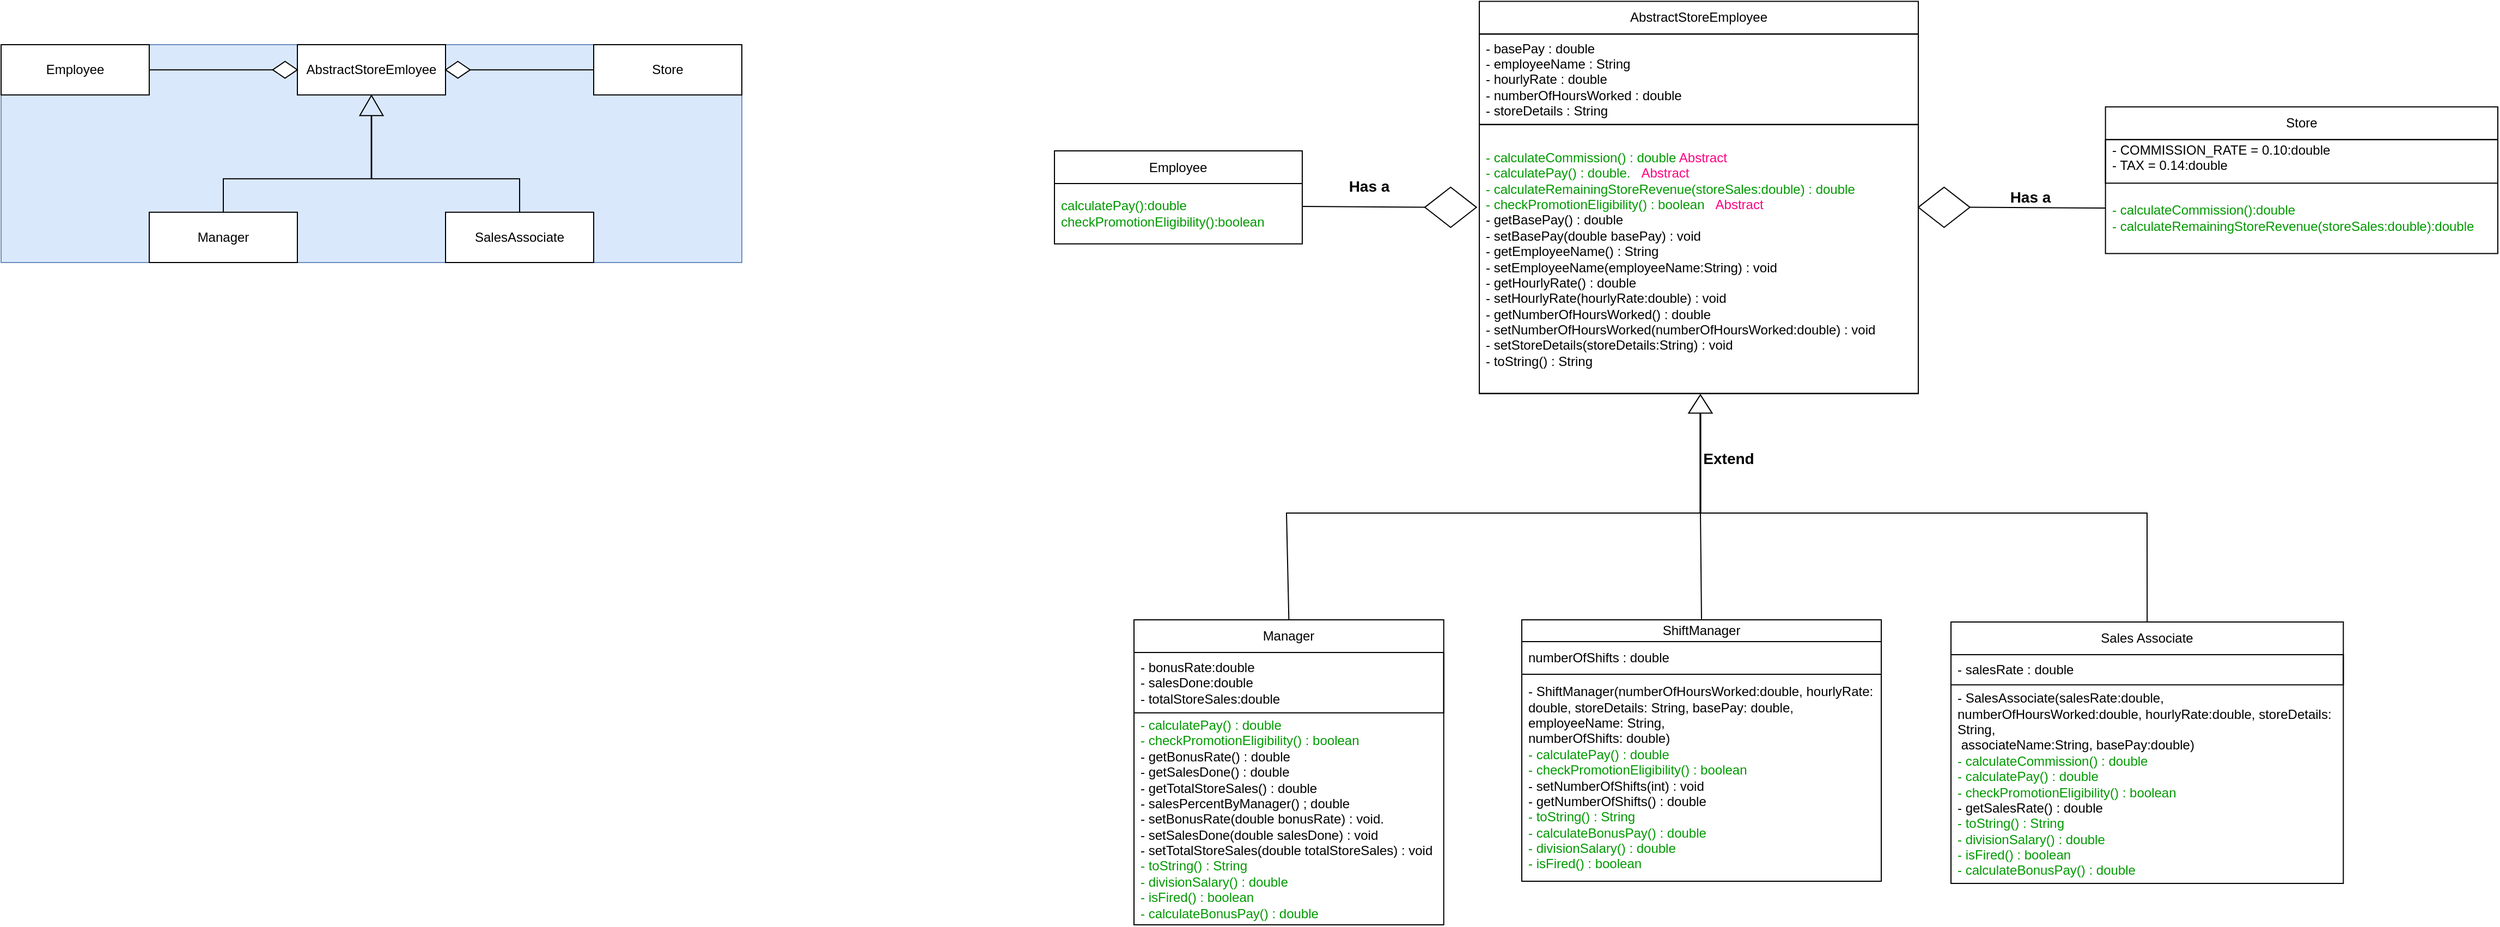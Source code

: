 <mxfile version="24.0.2" type="device">
  <diagram name="Page-1" id="tONj9cyVCDvCkjT258Fm">
    <mxGraphModel dx="2237" dy="928" grid="1" gridSize="10" guides="1" tooltips="1" connect="1" arrows="1" fold="1" page="1" pageScale="1" pageWidth="850" pageHeight="1100" background="none" math="0" shadow="0">
      <root>
        <mxCell id="0" />
        <mxCell id="1" parent="0" />
        <mxCell id="oH8MbJs47dyycXAYlvzZ-33" value="" style="group;fillColor=#dae8fc;strokeColor=#6c8ebf;" parent="1" vertex="1" connectable="0">
          <mxGeometry x="40" y="80" width="680" height="200" as="geometry" />
        </mxCell>
        <mxCell id="oH8MbJs47dyycXAYlvzZ-1" value="Employee" style="rounded=0;whiteSpace=wrap;html=1;" parent="oH8MbJs47dyycXAYlvzZ-33" vertex="1">
          <mxGeometry width="136" height="46.154" as="geometry" />
        </mxCell>
        <mxCell id="oH8MbJs47dyycXAYlvzZ-2" value="Store" style="rounded=0;whiteSpace=wrap;html=1;" parent="oH8MbJs47dyycXAYlvzZ-33" vertex="1">
          <mxGeometry x="544" width="136" height="46.154" as="geometry" />
        </mxCell>
        <mxCell id="oH8MbJs47dyycXAYlvzZ-3" value="AbstractStoreEmloyee" style="rounded=0;whiteSpace=wrap;html=1;" parent="oH8MbJs47dyycXAYlvzZ-33" vertex="1">
          <mxGeometry x="272" width="136" height="46.154" as="geometry" />
        </mxCell>
        <mxCell id="oH8MbJs47dyycXAYlvzZ-4" value="Manager" style="rounded=0;whiteSpace=wrap;html=1;" parent="oH8MbJs47dyycXAYlvzZ-33" vertex="1">
          <mxGeometry x="136" y="153.846" width="136" height="46.154" as="geometry" />
        </mxCell>
        <mxCell id="oH8MbJs47dyycXAYlvzZ-5" value="SalesAssociate" style="rounded=0;whiteSpace=wrap;html=1;" parent="oH8MbJs47dyycXAYlvzZ-33" vertex="1">
          <mxGeometry x="408" y="153.846" width="136" height="46.154" as="geometry" />
        </mxCell>
        <mxCell id="oH8MbJs47dyycXAYlvzZ-15" value="" style="endArrow=none;html=1;rounded=0;exitX=0.5;exitY=0;exitDx=0;exitDy=0;entryX=0.5;entryY=0;entryDx=0;entryDy=0;" parent="oH8MbJs47dyycXAYlvzZ-33" source="oH8MbJs47dyycXAYlvzZ-4" target="oH8MbJs47dyycXAYlvzZ-5" edge="1">
          <mxGeometry width="50" height="50" relative="1" as="geometry">
            <mxPoint x="204" y="146.154" as="sourcePoint" />
            <mxPoint x="362.667" y="138.462" as="targetPoint" />
            <Array as="points">
              <mxPoint x="204" y="123.077" />
              <mxPoint x="340" y="123.077" />
              <mxPoint x="476" y="123.077" />
            </Array>
          </mxGeometry>
        </mxCell>
        <mxCell id="oH8MbJs47dyycXAYlvzZ-22" value="" style="shape=flexArrow;endArrow=classic;html=1;rounded=0;entryX=0.5;entryY=1;entryDx=0;entryDy=0;width=0.4;endSize=5.812;" parent="oH8MbJs47dyycXAYlvzZ-33" target="oH8MbJs47dyycXAYlvzZ-3" edge="1">
          <mxGeometry width="50" height="50" relative="1" as="geometry">
            <mxPoint x="340" y="123.077" as="sourcePoint" />
            <mxPoint x="385.333" y="53.846" as="targetPoint" />
          </mxGeometry>
        </mxCell>
        <mxCell id="oH8MbJs47dyycXAYlvzZ-26" value="" style="group" parent="oH8MbJs47dyycXAYlvzZ-33" vertex="1" connectable="0">
          <mxGeometry x="408" y="15.385" width="22.667" height="15.385" as="geometry" />
        </mxCell>
        <mxCell id="oH8MbJs47dyycXAYlvzZ-23" value="" style="rhombus;whiteSpace=wrap;html=1;" parent="oH8MbJs47dyycXAYlvzZ-26" vertex="1">
          <mxGeometry width="22.667" height="15.385" as="geometry" />
        </mxCell>
        <mxCell id="oH8MbJs47dyycXAYlvzZ-25" value="" style="endArrow=none;html=1;rounded=0;entryX=0;entryY=0.5;entryDx=0;entryDy=0;" parent="oH8MbJs47dyycXAYlvzZ-26" target="oH8MbJs47dyycXAYlvzZ-2" edge="1">
          <mxGeometry width="50" height="50" relative="1" as="geometry">
            <mxPoint x="22.667" y="7.692" as="sourcePoint" />
            <mxPoint x="68" y="-30.769" as="targetPoint" />
          </mxGeometry>
        </mxCell>
        <mxCell id="oH8MbJs47dyycXAYlvzZ-31" value="" style="rhombus;whiteSpace=wrap;html=1;rotation=-180;" parent="oH8MbJs47dyycXAYlvzZ-33" vertex="1">
          <mxGeometry x="249.333" y="15.385" width="22.667" height="15.385" as="geometry" />
        </mxCell>
        <mxCell id="oH8MbJs47dyycXAYlvzZ-32" value="" style="endArrow=none;html=1;rounded=0;entryX=1;entryY=0.5;entryDx=0;entryDy=0;" parent="oH8MbJs47dyycXAYlvzZ-33" target="oH8MbJs47dyycXAYlvzZ-1" edge="1">
          <mxGeometry width="50" height="50" relative="1" as="geometry">
            <mxPoint x="249.333" y="23.077" as="sourcePoint" />
            <mxPoint x="164.333" y="19.231" as="targetPoint" />
          </mxGeometry>
        </mxCell>
        <mxCell id="oH8MbJs47dyycXAYlvzZ-64" value="" style="group" parent="1" vertex="1" connectable="0">
          <mxGeometry x="1050" y="40" width="1282.001" height="848.001" as="geometry" />
        </mxCell>
        <mxCell id="oH8MbJs47dyycXAYlvzZ-34" value="AbstractStoreEmployee" style="swimlane;fontStyle=0;childLayout=stackLayout;horizontal=1;startSize=30;horizontalStack=0;resizeParent=1;resizeParentMax=0;resizeLast=0;collapsible=1;marginBottom=0;whiteSpace=wrap;html=1;" parent="oH8MbJs47dyycXAYlvzZ-64" vertex="1">
          <mxGeometry x="347" y="0.23" width="403" height="359.997" as="geometry" />
        </mxCell>
        <mxCell id="oH8MbJs47dyycXAYlvzZ-35" value="&lt;div&gt;- basePay : double&lt;/div&gt;&lt;div&gt;- employeeName : String&lt;/div&gt;&lt;div&gt;- hourlyRate : double&amp;nbsp;&lt;/div&gt;&lt;div&gt;- numberOfHoursWorked : double&lt;/div&gt;&lt;div&gt;- storeDetails : String&amp;nbsp;&lt;/div&gt;" style="text;strokeColor=default;fillColor=none;align=left;verticalAlign=middle;spacingLeft=4;spacingRight=4;overflow=hidden;points=[[0,0.5],[1,0.5]];portConstraint=eastwest;rotatable=0;whiteSpace=wrap;html=1;" parent="oH8MbJs47dyycXAYlvzZ-34" vertex="1">
          <mxGeometry y="30" width="403" height="83.077" as="geometry" />
        </mxCell>
        <mxCell id="oH8MbJs47dyycXAYlvzZ-36" value="&lt;div&gt;&lt;font color=&quot;#009900&quot;&gt;- calculateCommission() : double &lt;/font&gt;&lt;font color=&quot;#ff0080&quot;&gt;Abstract&lt;/font&gt;&lt;/div&gt;&lt;div&gt;&lt;font color=&quot;#009900&quot;&gt;- calculatePay() : double.&amp;nbsp; &amp;nbsp;&lt;/font&gt;&lt;font color=&quot;#ff0080&quot;&gt;Abstract&lt;/font&gt;&lt;/div&gt;&lt;div&gt;&lt;font color=&quot;#009900&quot;&gt;- calculateRemainingStoreRevenue(storeSales:double) : double&amp;nbsp;&lt;/font&gt;&lt;/div&gt;&lt;div&gt;&lt;font color=&quot;#009900&quot;&gt;- checkPromotionEligibility() : boolean&amp;nbsp; &amp;nbsp;&lt;/font&gt;&lt;font color=&quot;#ff0080&quot;&gt;Abstract&lt;/font&gt;&lt;/div&gt;&lt;div&gt;- getBasePay() : double&lt;/div&gt;&lt;div&gt;- setBasePay(double basePay) : void&lt;/div&gt;&lt;div&gt;- getEmployeeName() : String&lt;/div&gt;&lt;div&gt;- setEmployeeName(employeeName:String) : void&lt;/div&gt;&lt;div&gt;- getHourlyRate() : double&lt;/div&gt;&lt;div&gt;- setHourlyRate(hourlyRate:double) : void&lt;/div&gt;&lt;div&gt;- getNumberOfHoursWorked() : double&lt;/div&gt;&lt;div&gt;- setNumberOfHoursWorked(numberOfHoursWorked:double) : void&lt;/div&gt;&lt;div&gt;- setStoreDetails(storeDetails:String) : void&lt;/div&gt;&lt;div&gt;- toString() : String&lt;/div&gt;" style="text;strokeColor=default;fillColor=none;align=left;verticalAlign=middle;spacingLeft=4;spacingRight=4;overflow=hidden;points=[[0,0.5],[1,0.5]];portConstraint=eastwest;rotatable=0;whiteSpace=wrap;html=1;" parent="oH8MbJs47dyycXAYlvzZ-34" vertex="1">
          <mxGeometry y="113.077" width="403" height="246.92" as="geometry" />
        </mxCell>
        <mxCell id="oH8MbJs47dyycXAYlvzZ-41" value="Employee" style="swimlane;fontStyle=0;childLayout=stackLayout;horizontal=1;startSize=30;horizontalStack=0;resizeParent=1;resizeParentMax=0;resizeLast=0;collapsible=1;marginBottom=0;whiteSpace=wrap;html=1;" parent="oH8MbJs47dyycXAYlvzZ-64" vertex="1">
          <mxGeometry x="-43" y="137.538" width="227.481" height="85.385" as="geometry" />
        </mxCell>
        <mxCell id="oH8MbJs47dyycXAYlvzZ-42" value="&lt;div&gt;&lt;font color=&quot;#009900&quot;&gt;calculatePay():double&lt;/font&gt;&lt;/div&gt;&lt;div&gt;&lt;font color=&quot;#009900&quot;&gt;checkPromotionEligibility():boolean&lt;/font&gt;&lt;/div&gt;" style="text;strokeColor=none;fillColor=none;align=left;verticalAlign=middle;spacingLeft=4;spacingRight=4;overflow=hidden;points=[[0,0.5],[1,0.5]];portConstraint=eastwest;rotatable=0;whiteSpace=wrap;html=1;" parent="oH8MbJs47dyycXAYlvzZ-41" vertex="1">
          <mxGeometry y="30" width="227.481" height="55.385" as="geometry" />
        </mxCell>
        <mxCell id="oH8MbJs47dyycXAYlvzZ-45" value="Store" style="swimlane;fontStyle=0;childLayout=stackLayout;horizontal=1;startSize=30;horizontalStack=0;resizeParent=1;resizeParentMax=0;resizeLast=0;collapsible=1;marginBottom=0;whiteSpace=wrap;html=1;" parent="oH8MbJs47dyycXAYlvzZ-64" vertex="1">
          <mxGeometry x="921.821" y="97.154" width="360.18" height="134.615" as="geometry" />
        </mxCell>
        <mxCell id="oH8MbJs47dyycXAYlvzZ-46" value="&lt;div&gt;- COMMISSION_RATE = 0.10:double&lt;/div&gt;&lt;div&gt;- TAX = 0.14:double&lt;/div&gt;&lt;div&gt;&lt;br&gt;&lt;/div&gt;" style="text;strokeColor=default;fillColor=none;align=left;verticalAlign=middle;spacingLeft=4;spacingRight=4;overflow=hidden;points=[[0,0.5],[1,0.5]];portConstraint=eastwest;rotatable=0;whiteSpace=wrap;html=1;" parent="oH8MbJs47dyycXAYlvzZ-45" vertex="1">
          <mxGeometry y="30" width="360.18" height="40" as="geometry" />
        </mxCell>
        <mxCell id="oH8MbJs47dyycXAYlvzZ-47" value="&lt;font color=&quot;#009900&quot;&gt;- calculateCommission():double&lt;br&gt;- calculateRemainingStoreRevenue(storeSales:double):double&lt;/font&gt;" style="text;strokeColor=none;fillColor=none;align=left;verticalAlign=middle;spacingLeft=4;spacingRight=4;overflow=hidden;points=[[0,0.5],[1,0.5]];portConstraint=eastwest;rotatable=0;whiteSpace=wrap;html=1;" parent="oH8MbJs47dyycXAYlvzZ-45" vertex="1">
          <mxGeometry y="70" width="360.18" height="64.615" as="geometry" />
        </mxCell>
        <mxCell id="oH8MbJs47dyycXAYlvzZ-49" value="Manager" style="swimlane;fontStyle=0;childLayout=stackLayout;horizontal=1;startSize=30;horizontalStack=0;resizeParent=1;resizeParentMax=0;resizeLast=0;collapsible=1;marginBottom=0;whiteSpace=wrap;html=1;" parent="oH8MbJs47dyycXAYlvzZ-64" vertex="1">
          <mxGeometry x="30.0" y="568.001" width="284.35" height="280.005" as="geometry" />
        </mxCell>
        <mxCell id="oH8MbJs47dyycXAYlvzZ-50" value="&lt;div&gt;- bonusRate:double&lt;/div&gt;&lt;div&gt;- salesDone:double&lt;/div&gt;&lt;div&gt;- totalStoreSales:double&lt;/div&gt;" style="text;strokeColor=default;fillColor=none;align=left;verticalAlign=middle;spacingLeft=4;spacingRight=4;overflow=hidden;points=[[0,0.5],[1,0.5]];portConstraint=eastwest;rotatable=0;whiteSpace=wrap;html=1;" parent="oH8MbJs47dyycXAYlvzZ-49" vertex="1">
          <mxGeometry y="30" width="284.35" height="55.385" as="geometry" />
        </mxCell>
        <mxCell id="oH8MbJs47dyycXAYlvzZ-51" value="&lt;div&gt;&lt;font color=&quot;#009900&quot;&gt;- calculatePay() : double&lt;/font&gt;&lt;/div&gt;&lt;div&gt;&lt;font color=&quot;#009900&quot;&gt;- checkPromotionEligibility() : boolean&lt;/font&gt;&lt;/div&gt;&lt;div&gt;- getBonusRate() : double&lt;/div&gt;&lt;div&gt;- getSalesDone() : double&lt;/div&gt;&lt;div&gt;- getTotalStoreSales() : double&lt;/div&gt;&lt;div&gt;- salesPercentByManager() ; double&lt;/div&gt;&lt;div&gt;- setBonusRate(double bonusRate) : void.&lt;/div&gt;&lt;div&gt;- setSalesDone(double salesDone) : void&lt;/div&gt;&lt;div&gt;- setTotalStoreSales(double totalStoreSales) : void&lt;/div&gt;&lt;div&gt;&lt;font color=&quot;#009900&quot;&gt;- toString() : String&lt;/font&gt;&lt;/div&gt;&lt;div&gt;&lt;div&gt;&lt;font color=&quot;#009900&quot;&gt;- divisionSalary() : double&lt;/font&gt;&lt;/div&gt;&lt;div&gt;&lt;font color=&quot;#009900&quot;&gt;- isFired() : boolean&lt;/font&gt;&lt;/div&gt;&lt;/div&gt;&lt;div&gt;&lt;span style=&quot;color: rgb(0, 153, 0);&quot;&gt;- calculateBonusPay() : double&lt;/span&gt;&lt;font color=&quot;#009900&quot;&gt;&lt;br&gt;&lt;/font&gt;&lt;/div&gt;" style="text;strokeColor=none;fillColor=none;align=left;verticalAlign=middle;spacingLeft=4;spacingRight=4;overflow=hidden;points=[[0,0.5],[1,0.5]];portConstraint=eastwest;rotatable=0;whiteSpace=wrap;html=1;" parent="oH8MbJs47dyycXAYlvzZ-49" vertex="1">
          <mxGeometry y="85.385" width="284.35" height="194.62" as="geometry" />
        </mxCell>
        <mxCell id="oH8MbJs47dyycXAYlvzZ-53" value="Sales Associate" style="swimlane;fontStyle=0;childLayout=stackLayout;horizontal=1;startSize=30;horizontalStack=0;resizeParent=1;resizeParentMax=0;resizeLast=0;collapsible=1;marginBottom=0;whiteSpace=wrap;html=1;" parent="oH8MbJs47dyycXAYlvzZ-64" vertex="1">
          <mxGeometry x="780.0" y="570.001" width="360.18" height="240.002" as="geometry" />
        </mxCell>
        <mxCell id="oH8MbJs47dyycXAYlvzZ-54" value="- salesRate : double&amp;nbsp;" style="text;strokeColor=default;fillColor=none;align=left;verticalAlign=middle;spacingLeft=4;spacingRight=4;overflow=hidden;points=[[0,0.5],[1,0.5]];portConstraint=eastwest;rotatable=0;whiteSpace=wrap;html=1;" parent="oH8MbJs47dyycXAYlvzZ-53" vertex="1">
          <mxGeometry y="30" width="360.18" height="27.692" as="geometry" />
        </mxCell>
        <mxCell id="oH8MbJs47dyycXAYlvzZ-55" value="&lt;div&gt;- SalesAssociate(salesRate:double, numberOfHoursWorked:double, hourlyRate:double, storeDetails: String,&lt;/div&gt;&lt;div&gt;&amp;nbsp;associateName:String, basePay:double)&lt;/div&gt;&lt;div&gt;&lt;font color=&quot;#009900&quot;&gt;- calculateCommission() : double&lt;/font&gt;&lt;/div&gt;&lt;div&gt;&lt;font color=&quot;#009900&quot;&gt;- calculatePay() : double&lt;/font&gt;&lt;/div&gt;&lt;div&gt;&lt;font color=&quot;#009900&quot;&gt;- checkPromotionEligibility() : boolean&lt;/font&gt;&lt;/div&gt;&lt;div&gt;- getSalesRate() : double&lt;/div&gt;&lt;div&gt;&lt;font color=&quot;#009900&quot;&gt;- toString() : String&lt;/font&gt;&lt;/div&gt;&lt;div&gt;&lt;div&gt;&lt;font color=&quot;#009900&quot;&gt;- divisionSalary() : double&lt;/font&gt;&lt;/div&gt;&lt;div&gt;&lt;font color=&quot;#009900&quot;&gt;- isFired() : boolean&lt;/font&gt;&lt;/div&gt;&lt;/div&gt;&lt;div&gt;&lt;span style=&quot;color: rgb(0, 153, 0);&quot;&gt;- calculateBonusPay() : double&lt;/span&gt;&lt;font color=&quot;#009900&quot;&gt;&lt;br&gt;&lt;/font&gt;&lt;/div&gt;" style="text;strokeColor=none;fillColor=none;align=left;verticalAlign=middle;spacingLeft=4;spacingRight=4;overflow=hidden;points=[[0,0.5],[1,0.5]];portConstraint=eastwest;rotatable=0;whiteSpace=wrap;html=1;" parent="oH8MbJs47dyycXAYlvzZ-53" vertex="1">
          <mxGeometry y="57.692" width="360.18" height="182.31" as="geometry" />
        </mxCell>
        <mxCell id="oH8MbJs47dyycXAYlvzZ-57" value="" style="rhombus;whiteSpace=wrap;html=1;" parent="oH8MbJs47dyycXAYlvzZ-64" vertex="1">
          <mxGeometry x="750.0" y="170.844" width="47.392" height="36.923" as="geometry" />
        </mxCell>
        <mxCell id="oH8MbJs47dyycXAYlvzZ-58" value="" style="endArrow=none;html=1;rounded=0;entryX=0;entryY=0.353;entryDx=0;entryDy=0;entryPerimeter=0;exitX=1;exitY=0.5;exitDx=0;exitDy=0;" parent="oH8MbJs47dyycXAYlvzZ-64" source="oH8MbJs47dyycXAYlvzZ-57" target="oH8MbJs47dyycXAYlvzZ-47" edge="1">
          <mxGeometry width="50" height="50" relative="1" as="geometry">
            <mxPoint x="769.645" y="258.462" as="sourcePoint" />
            <mxPoint x="883.386" y="147.692" as="targetPoint" />
          </mxGeometry>
        </mxCell>
        <mxCell id="oH8MbJs47dyycXAYlvzZ-60" value="" style="rhombus;whiteSpace=wrap;html=1;" parent="oH8MbJs47dyycXAYlvzZ-64" vertex="1">
          <mxGeometry x="296.999" y="170.844" width="47.392" height="36.923" as="geometry" />
        </mxCell>
        <mxCell id="oH8MbJs47dyycXAYlvzZ-61" value="" style="endArrow=none;html=1;rounded=0;exitX=1;exitY=0.379;exitDx=0;exitDy=0;exitPerimeter=0;entryX=0;entryY=0.5;entryDx=0;entryDy=0;" parent="oH8MbJs47dyycXAYlvzZ-64" source="oH8MbJs47dyycXAYlvzZ-42" target="oH8MbJs47dyycXAYlvzZ-60" edge="1">
          <mxGeometry width="50" height="50" relative="1" as="geometry">
            <mxPoint x="253.073" y="189.231" as="sourcePoint" />
            <mxPoint x="300.465" y="143.077" as="targetPoint" />
          </mxGeometry>
        </mxCell>
        <mxCell id="oH8MbJs47dyycXAYlvzZ-62" value="" style="endArrow=none;html=1;rounded=0;exitX=0.5;exitY=0;exitDx=0;exitDy=0;entryX=0.5;entryY=0;entryDx=0;entryDy=0;" parent="oH8MbJs47dyycXAYlvzZ-64" edge="1" target="oH8MbJs47dyycXAYlvzZ-53" source="oH8MbJs47dyycXAYlvzZ-49">
          <mxGeometry width="50" height="50" relative="1" as="geometry">
            <mxPoint x="232.175" y="565.001" as="sourcePoint" />
            <mxPoint x="873.675" y="573.683" as="targetPoint" />
            <Array as="points">
              <mxPoint x="170" y="470" />
              <mxPoint x="960" y="470" />
            </Array>
          </mxGeometry>
        </mxCell>
        <mxCell id="oH8MbJs47dyycXAYlvzZ-63" value="" style="shape=flexArrow;endArrow=classic;html=1;rounded=0;entryX=0.521;entryY=1.003;entryDx=0;entryDy=0;entryPerimeter=0;width=0.606;endSize=5.279;" parent="oH8MbJs47dyycXAYlvzZ-64" edge="1">
          <mxGeometry width="50" height="50" relative="1" as="geometry">
            <mxPoint x="550" y="470" as="sourcePoint" />
            <mxPoint x="549.963" y="360.968" as="targetPoint" />
          </mxGeometry>
        </mxCell>
        <mxCell id="KK9LQJFgYYLsU9CXhceb-3" value="&lt;font style=&quot;font-size: 14px;&quot;&gt;&lt;b&gt;Extend&lt;/b&gt;&lt;/font&gt;" style="text;html=1;align=center;verticalAlign=middle;whiteSpace=wrap;rounded=0;" parent="oH8MbJs47dyycXAYlvzZ-64" vertex="1">
          <mxGeometry x="520" y="400" width="111.5" height="40" as="geometry" />
        </mxCell>
        <mxCell id="KK9LQJFgYYLsU9CXhceb-26" value="&lt;font style=&quot;font-size: 14px;&quot;&gt;&lt;b&gt;Has a&lt;/b&gt;&lt;/font&gt;" style="text;html=1;align=center;verticalAlign=middle;whiteSpace=wrap;rounded=0;" parent="oH8MbJs47dyycXAYlvzZ-64" vertex="1">
          <mxGeometry x="190" y="150" width="111.5" height="40" as="geometry" />
        </mxCell>
        <mxCell id="KK9LQJFgYYLsU9CXhceb-27" value="&lt;font style=&quot;font-size: 14px;&quot;&gt;&lt;b&gt;Has a&lt;/b&gt;&lt;/font&gt;" style="text;html=1;align=center;verticalAlign=middle;whiteSpace=wrap;rounded=0;" parent="oH8MbJs47dyycXAYlvzZ-64" vertex="1">
          <mxGeometry x="797.39" y="160.23" width="111.5" height="40" as="geometry" />
        </mxCell>
        <mxCell id="ncueEXoMtR1bxKgPbDMR-5" value="" style="endArrow=none;html=1;rounded=0;exitX=0.5;exitY=0;exitDx=0;exitDy=0;" edge="1" parent="oH8MbJs47dyycXAYlvzZ-64" source="ncueEXoMtR1bxKgPbDMR-1">
          <mxGeometry width="50" height="50" relative="1" as="geometry">
            <mxPoint x="540" y="550" as="sourcePoint" />
            <mxPoint x="550" y="470" as="targetPoint" />
          </mxGeometry>
        </mxCell>
        <mxCell id="ncueEXoMtR1bxKgPbDMR-1" value="ShiftManager" style="swimlane;fontStyle=0;childLayout=stackLayout;horizontal=1;startSize=20;horizontalStack=0;resizeParent=1;resizeParentMax=0;resizeLast=0;collapsible=1;marginBottom=0;whiteSpace=wrap;html=1;" vertex="1" parent="1">
          <mxGeometry x="1436" y="608" width="330" height="240" as="geometry" />
        </mxCell>
        <mxCell id="ncueEXoMtR1bxKgPbDMR-2" value="numberOfShifts : double" style="text;strokeColor=default;fillColor=none;align=left;verticalAlign=middle;spacingLeft=4;spacingRight=4;overflow=hidden;points=[[0,0.5],[1,0.5]];portConstraint=eastwest;rotatable=0;whiteSpace=wrap;html=1;" vertex="1" parent="ncueEXoMtR1bxKgPbDMR-1">
          <mxGeometry y="20" width="330" height="30" as="geometry" />
        </mxCell>
        <mxCell id="ncueEXoMtR1bxKgPbDMR-3" value="&lt;div&gt;- ShiftManager(numberOfHoursWorked:double, hourlyRate: double,&amp;nbsp;&lt;span style=&quot;background-color: initial;&quot;&gt;storeDetails: String, basePay: double, employeeName: String,&lt;/span&gt;&lt;/div&gt;&lt;div&gt;numberOfShifts: double)&lt;/div&gt;&lt;div&gt;&lt;font color=&quot;#009900&quot;&gt;- calculatePay() : double&lt;/font&gt;&lt;/div&gt;&lt;div&gt;&lt;font color=&quot;#009900&quot;&gt;- checkPromotionEligibility() : boolean&lt;/font&gt;&lt;/div&gt;&lt;div&gt;- setNumberOfShifts(int) : void&lt;/div&gt;&lt;div&gt;- getNumberOfShifts() : double&lt;/div&gt;&lt;div&gt;&lt;font color=&quot;#009900&quot;&gt;- toString() : String&lt;br&gt;- calculateBonusPay() : double&lt;/font&gt;&lt;/div&gt;&lt;div&gt;&lt;font color=&quot;#009900&quot;&gt;- divisionSalary() : double&lt;/font&gt;&lt;/div&gt;&lt;div&gt;&lt;font color=&quot;#009900&quot;&gt;- isFired() : boolean&lt;/font&gt;&lt;/div&gt;" style="text;strokeColor=none;fillColor=none;align=left;verticalAlign=middle;spacingLeft=4;spacingRight=4;overflow=hidden;points=[[0,0.5],[1,0.5]];portConstraint=eastwest;rotatable=0;whiteSpace=wrap;html=1;" vertex="1" parent="ncueEXoMtR1bxKgPbDMR-1">
          <mxGeometry y="50" width="330" height="190" as="geometry" />
        </mxCell>
      </root>
    </mxGraphModel>
  </diagram>
</mxfile>
